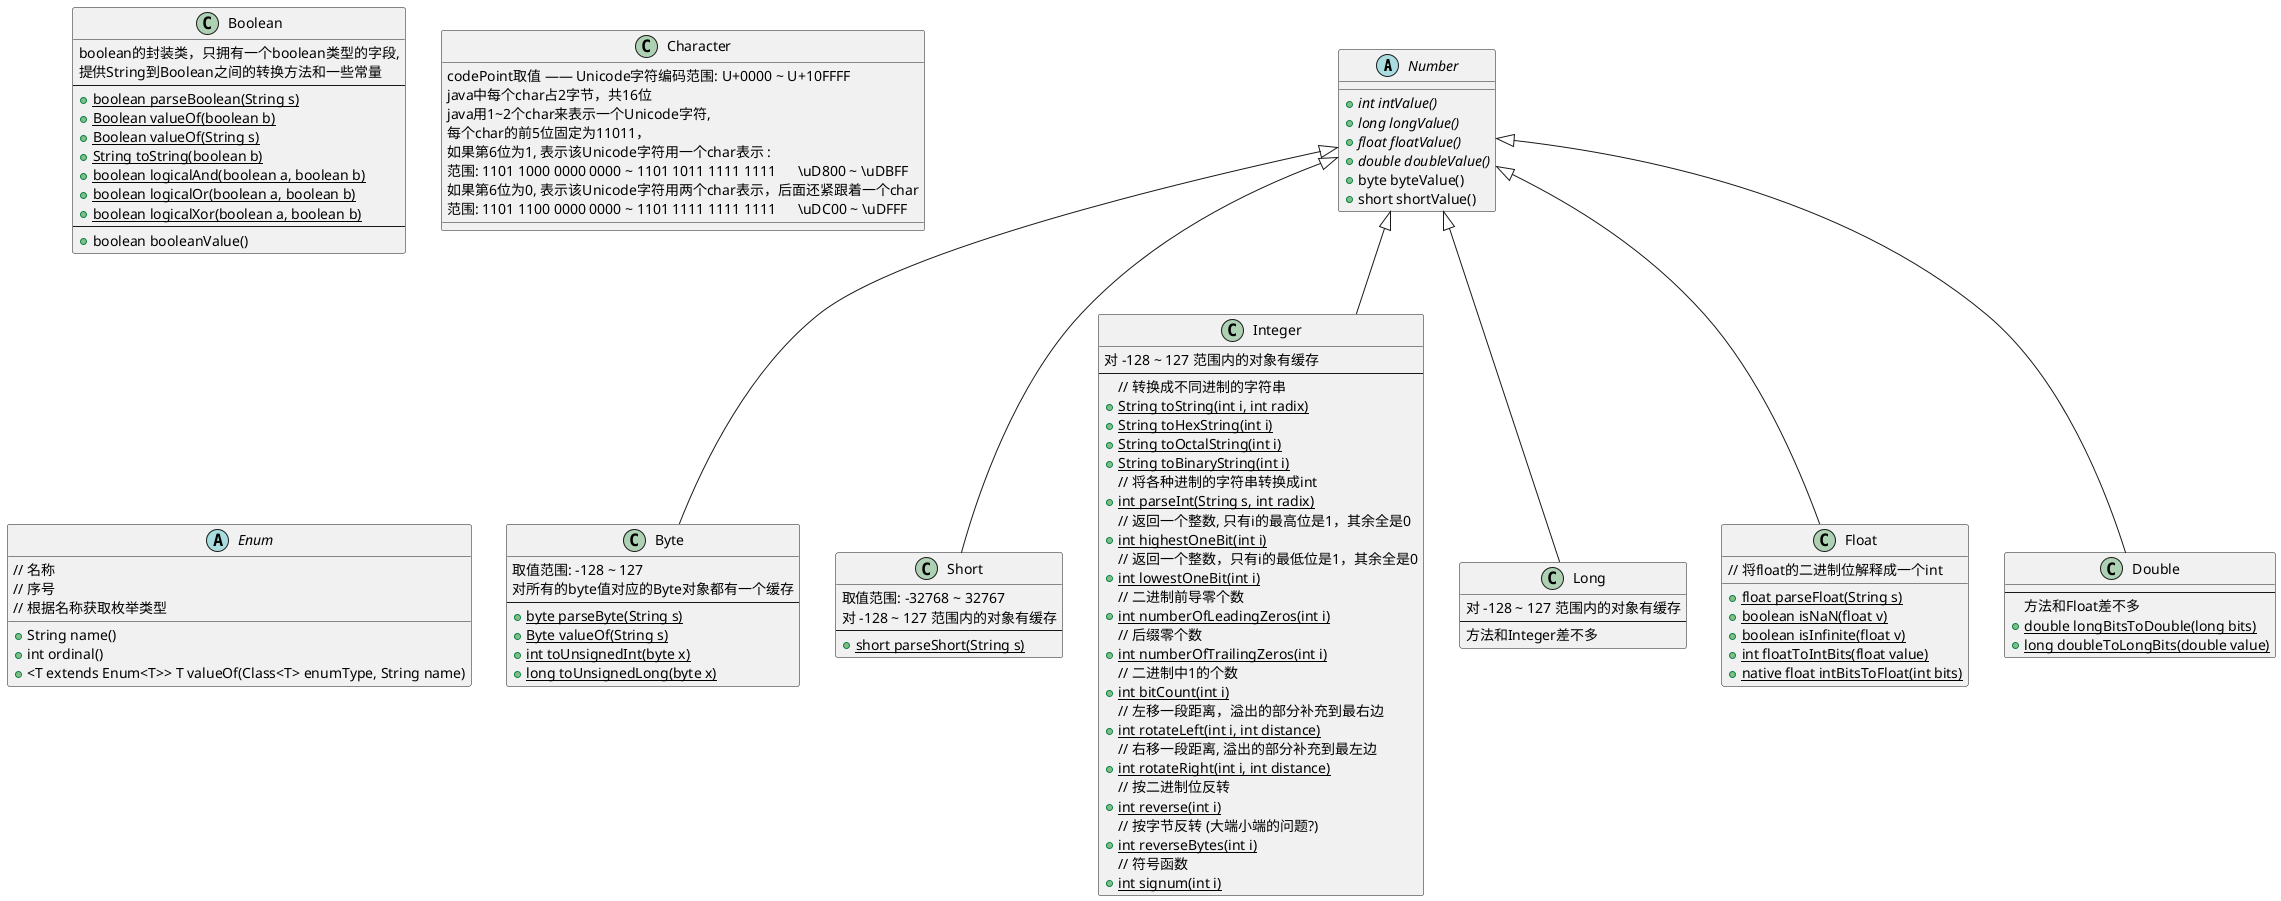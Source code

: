 @startuml

abstract class Number{
    +{abstract} int intValue()
    +{abstract} long longValue()
    +{abstract} float floatValue()
    +{abstract} double doubleValue()
    +byte byteValue()
    +short shortValue()
}

class Byte extends Number{
    取值范围: -128 ~ 127
    对所有的byte值对应的Byte对象都有一个缓存
    ---
    +{static} byte parseByte(String s)
    +{static} Byte valueOf(String s)
    +{static} int toUnsignedInt(byte x)
    +{static} long toUnsignedLong(byte x)
}

class Short extends Number{
    取值范围: -32768 ~ 32767
    对 -128 ~ 127 范围内的对象有缓存
    ---
    +{static} short parseShort(String s)
}

class Integer extends Number{
    对 -128 ~ 127 范围内的对象有缓存
    ---
    // 转换成不同进制的字符串
    +{static} String toString(int i, int radix)
    +{static} String toHexString(int i)
    +{static} String toOctalString(int i)
    +{static} String toBinaryString(int i)
    // 将各种进制的字符串转换成int
    +{static} int parseInt(String s, int radix)
    // 返回一个整数, 只有i的最高位是1，其余全是0
    +{static} int highestOneBit(int i)
    // 返回一个整数，只有i的最低位是1，其余全是0
    +{static} int lowestOneBit(int i)
    // 二进制前导零个数
    +{static} int numberOfLeadingZeros(int i)
    // 后缀零个数
    +{static} int numberOfTrailingZeros(int i)
    // 二进制中1的个数
    +{static} int bitCount(int i)
    // 左移一段距离，溢出的部分补充到最右边
    +{static} int rotateLeft(int i, int distance)
    // 右移一段距离, 溢出的部分补充到最左边
    +{static} int rotateRight(int i, int distance)
    // 按二进制位反转
    +{static} int reverse(int i)
    // 按字节反转 (大端小端的问题?)
    +{static} int reverseBytes(int i)
    // 符号函数
    +{static} int signum(int i)
}

class Long extends Number {
    对 -128 ~ 127 范围内的对象有缓存
    ---
    方法和Integer差不多
}

class Float extends Number {
    +{static} float parseFloat(String s)
    +{static} boolean isNaN(float v)
    +{static} boolean isInfinite(float v)
    // 将float的二进制位解释成一个int
    +{static} int floatToIntBits(float value)
    +{static} native float intBitsToFloat(int bits)
}

class Double extends Number {
    ---
    方法和Float差不多
    +{static} double longBitsToDouble(long bits)
    +{static} long doubleToLongBits(double value)
}

class Boolean {
    boolean的封装类，只拥有一个boolean类型的字段,
    提供String到Boolean之间的转换方法和一些常量
    ---
    +{static} boolean parseBoolean(String s)
    +{static} Boolean valueOf(boolean b)
    +{static} Boolean valueOf(String s)
    +{static} String toString(boolean b)
    +{static} boolean logicalAnd(boolean a, boolean b)
    +{static} boolean logicalOr(boolean a, boolean b)
    +{static} boolean logicalXor(boolean a, boolean b)
    ---
    + boolean booleanValue()
}


class Character {
    codePoint取值 —— Unicode字符编码范围: U+0000 ~ U+10FFFF
    java中每个char占2字节，共16位
    java用1~2个char来表示一个Unicode字符,
    每个char的前5位固定为11011，
    如果第6位为1, 表示该Unicode字符用一个char表示 :
    范围: 1101 1000 0000 0000 ~ 1101 1011 1111 1111      \uD800 ~ \uDBFF
    如果第6位为0, 表示该Unicode字符用两个char表示，后面还紧跟着一个char
    范围: 1101 1100 0000 0000 ~ 1101 1111 1111 1111      \uDC00 ~ \uDFFF
}

abstract class Enum{
    // 名称
    +String name()
    // 序号
    +int ordinal()
    // 根据名称获取枚举类型
    +<T extends Enum<T>> T valueOf(Class<T> enumType, String name)
}

@enduml